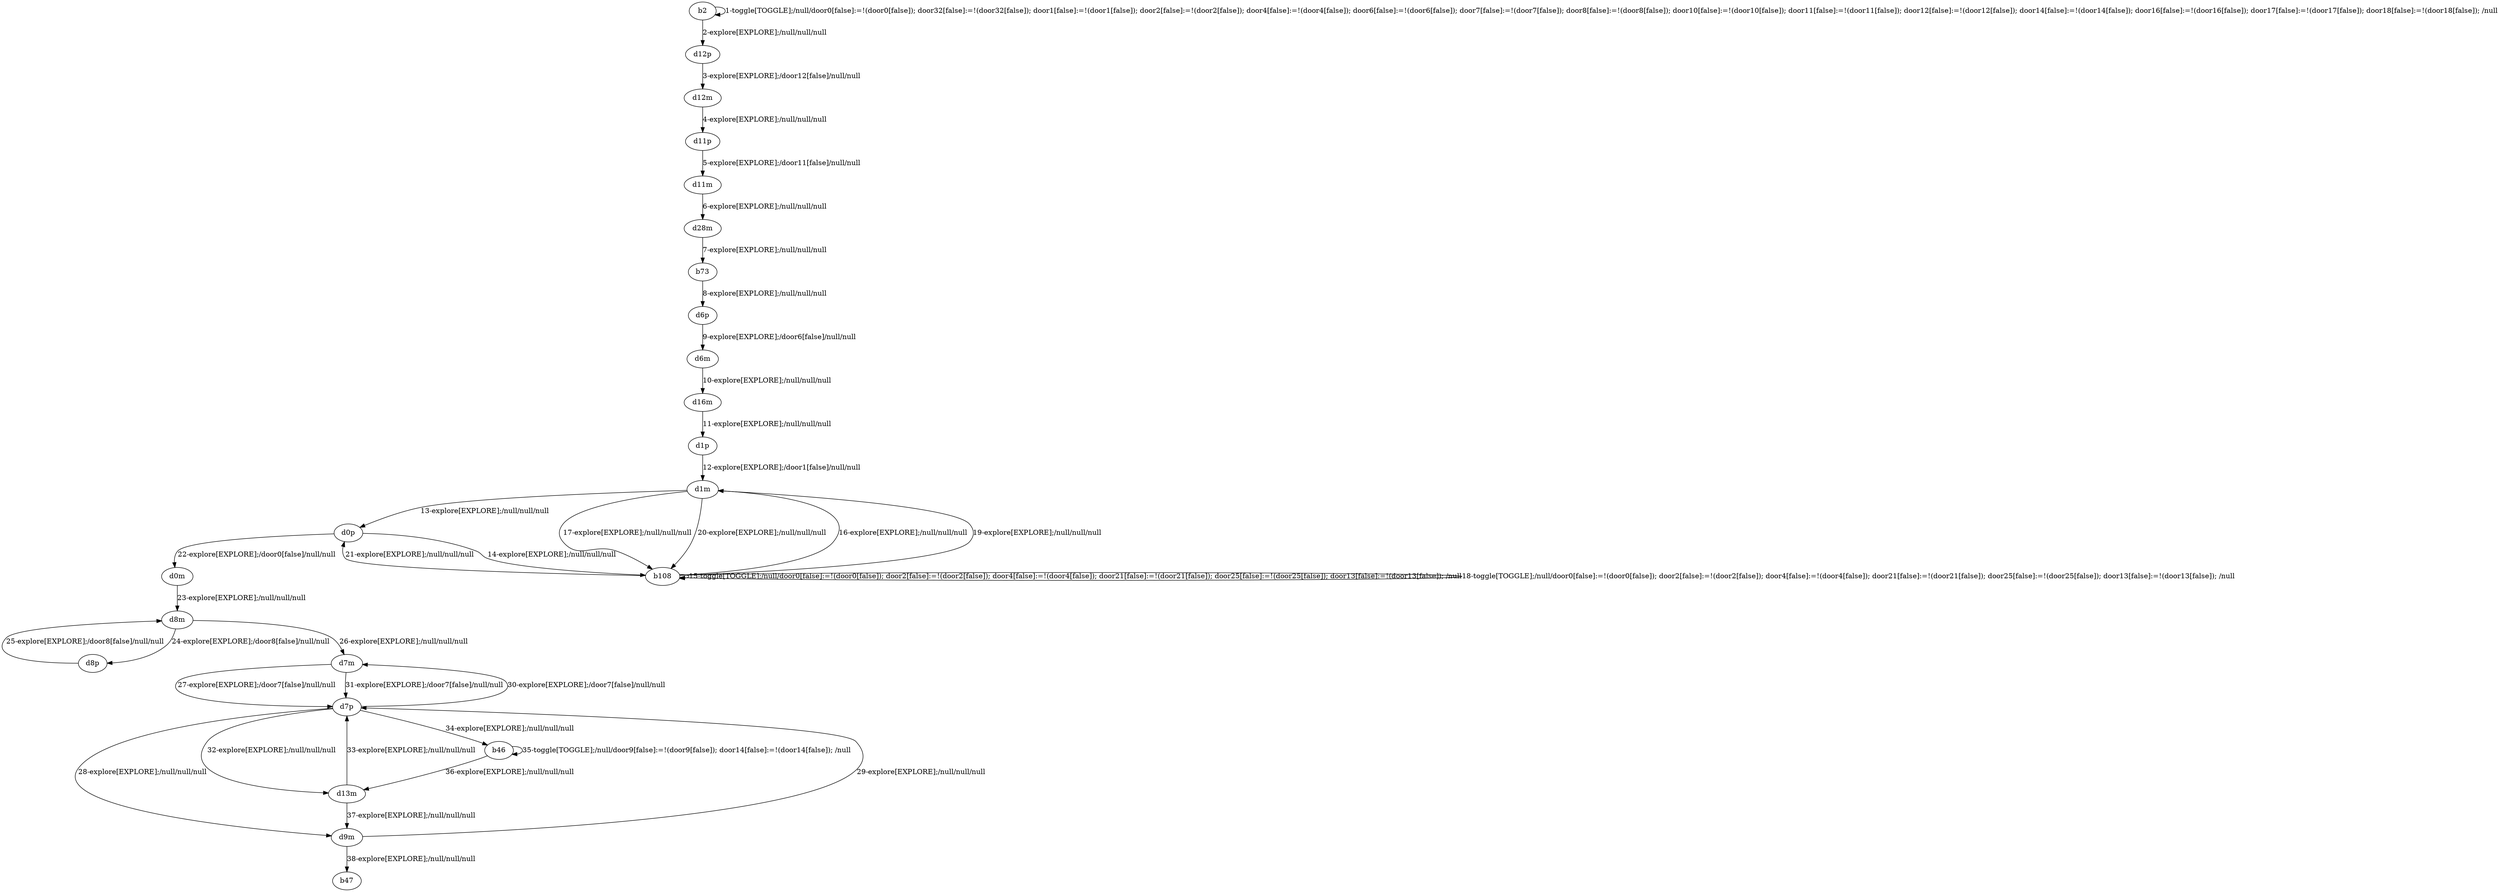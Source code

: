 # Total number of goals covered by this test: 1
# d9m --> b47

digraph g {
"b2" -> "b2" [label = "1-toggle[TOGGLE];/null/door0[false]:=!(door0[false]); door32[false]:=!(door32[false]); door1[false]:=!(door1[false]); door2[false]:=!(door2[false]); door4[false]:=!(door4[false]); door6[false]:=!(door6[false]); door7[false]:=!(door7[false]); door8[false]:=!(door8[false]); door10[false]:=!(door10[false]); door11[false]:=!(door11[false]); door12[false]:=!(door12[false]); door14[false]:=!(door14[false]); door16[false]:=!(door16[false]); door17[false]:=!(door17[false]); door18[false]:=!(door18[false]); /null"];
"b2" -> "d12p" [label = "2-explore[EXPLORE];/null/null/null"];
"d12p" -> "d12m" [label = "3-explore[EXPLORE];/door12[false]/null/null"];
"d12m" -> "d11p" [label = "4-explore[EXPLORE];/null/null/null"];
"d11p" -> "d11m" [label = "5-explore[EXPLORE];/door11[false]/null/null"];
"d11m" -> "d28m" [label = "6-explore[EXPLORE];/null/null/null"];
"d28m" -> "b73" [label = "7-explore[EXPLORE];/null/null/null"];
"b73" -> "d6p" [label = "8-explore[EXPLORE];/null/null/null"];
"d6p" -> "d6m" [label = "9-explore[EXPLORE];/door6[false]/null/null"];
"d6m" -> "d16m" [label = "10-explore[EXPLORE];/null/null/null"];
"d16m" -> "d1p" [label = "11-explore[EXPLORE];/null/null/null"];
"d1p" -> "d1m" [label = "12-explore[EXPLORE];/door1[false]/null/null"];
"d1m" -> "d0p" [label = "13-explore[EXPLORE];/null/null/null"];
"d0p" -> "b108" [label = "14-explore[EXPLORE];/null/null/null"];
"b108" -> "b108" [label = "15-toggle[TOGGLE];/null/door0[false]:=!(door0[false]); door2[false]:=!(door2[false]); door4[false]:=!(door4[false]); door21[false]:=!(door21[false]); door25[false]:=!(door25[false]); door13[false]:=!(door13[false]); /null"];
"b108" -> "d1m" [label = "16-explore[EXPLORE];/null/null/null"];
"d1m" -> "b108" [label = "17-explore[EXPLORE];/null/null/null"];
"b108" -> "b108" [label = "18-toggle[TOGGLE];/null/door0[false]:=!(door0[false]); door2[false]:=!(door2[false]); door4[false]:=!(door4[false]); door21[false]:=!(door21[false]); door25[false]:=!(door25[false]); door13[false]:=!(door13[false]); /null"];
"b108" -> "d1m" [label = "19-explore[EXPLORE];/null/null/null"];
"d1m" -> "b108" [label = "20-explore[EXPLORE];/null/null/null"];
"b108" -> "d0p" [label = "21-explore[EXPLORE];/null/null/null"];
"d0p" -> "d0m" [label = "22-explore[EXPLORE];/door0[false]/null/null"];
"d0m" -> "d8m" [label = "23-explore[EXPLORE];/null/null/null"];
"d8m" -> "d8p" [label = "24-explore[EXPLORE];/door8[false]/null/null"];
"d8p" -> "d8m" [label = "25-explore[EXPLORE];/door8[false]/null/null"];
"d8m" -> "d7m" [label = "26-explore[EXPLORE];/null/null/null"];
"d7m" -> "d7p" [label = "27-explore[EXPLORE];/door7[false]/null/null"];
"d7p" -> "d9m" [label = "28-explore[EXPLORE];/null/null/null"];
"d9m" -> "d7p" [label = "29-explore[EXPLORE];/null/null/null"];
"d7p" -> "d7m" [label = "30-explore[EXPLORE];/door7[false]/null/null"];
"d7m" -> "d7p" [label = "31-explore[EXPLORE];/door7[false]/null/null"];
"d7p" -> "d13m" [label = "32-explore[EXPLORE];/null/null/null"];
"d13m" -> "d7p" [label = "33-explore[EXPLORE];/null/null/null"];
"d7p" -> "b46" [label = "34-explore[EXPLORE];/null/null/null"];
"b46" -> "b46" [label = "35-toggle[TOGGLE];/null/door9[false]:=!(door9[false]); door14[false]:=!(door14[false]); /null"];
"b46" -> "d13m" [label = "36-explore[EXPLORE];/null/null/null"];
"d13m" -> "d9m" [label = "37-explore[EXPLORE];/null/null/null"];
"d9m" -> "b47" [label = "38-explore[EXPLORE];/null/null/null"];
}
